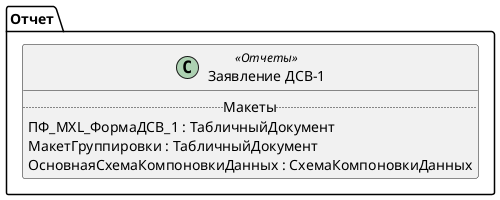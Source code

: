 ﻿@startuml ЗаявлениеДСВ1
'!include templates.wsd
'..\include templates.wsd
class Отчет.ЗаявлениеДСВ1 as "Заявление ДСВ-1" <<Отчеты>>
{
..Макеты..
ПФ_MXL_ФормаДСВ_1 : ТабличныйДокумент
МакетГруппировки : ТабличныйДокумент
ОсновнаяСхемаКомпоновкиДанных : СхемаКомпоновкиДанных
}
@enduml
